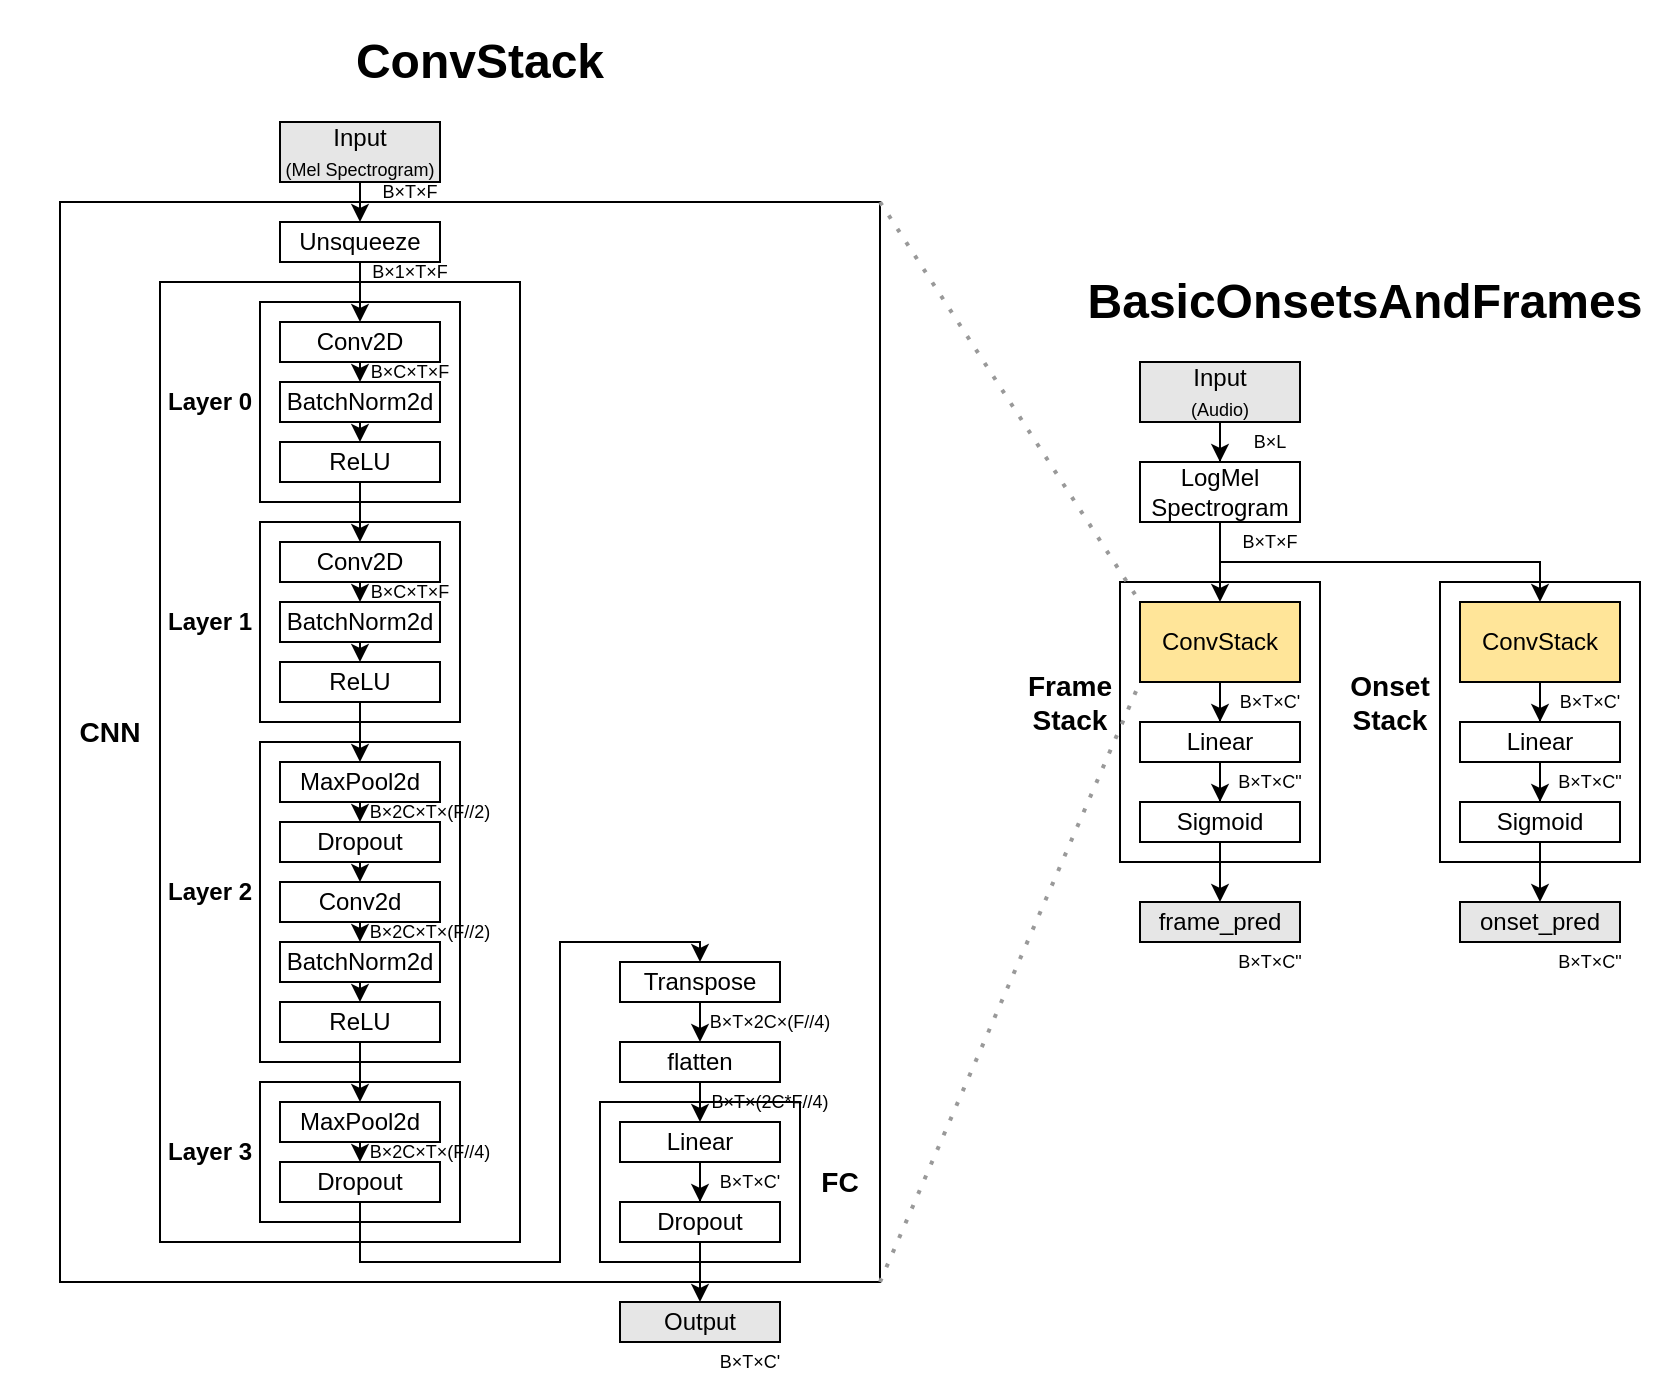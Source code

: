 <mxfile version="25.0.1">
  <diagram name="Page-1" id="Ry5E4VyP3oIoueq6zQVK">
    <mxGraphModel grid="1" page="1" gridSize="10" guides="1" tooltips="1" connect="1" arrows="1" fold="1" pageScale="1" pageWidth="827" pageHeight="1169" math="0" shadow="0">
      <root>
        <mxCell id="0" />
        <mxCell id="1" parent="0" />
        <mxCell id="FKnu9fOOEgawx1uUUJKB-1" value="" style="rounded=0;whiteSpace=wrap;html=1;align=center;fillColor=#FFFFFF;strokeColor=#000000;strokeWidth=1;glass=0;shadow=0;fontColor=#000000;" vertex="1" parent="1">
          <mxGeometry x="90" y="120" width="410" height="540" as="geometry" />
        </mxCell>
        <mxCell id="FKnu9fOOEgawx1uUUJKB-2" value="" style="rounded=0;whiteSpace=wrap;html=1;align=center;fillColor=none;fontColor=#000000;" vertex="1" parent="1">
          <mxGeometry x="140" y="160" width="180" height="480" as="geometry" />
        </mxCell>
        <mxCell id="FKnu9fOOEgawx1uUUJKB-3" value="" style="rounded=0;whiteSpace=wrap;html=1;align=center;fillColor=#FFFFFF;fontColor=#000000;" vertex="1" parent="1">
          <mxGeometry x="190" y="560" width="100" height="70" as="geometry" />
        </mxCell>
        <mxCell id="FKnu9fOOEgawx1uUUJKB-4" value="" style="rounded=0;whiteSpace=wrap;html=1;align=center;fillColor=#FFFFFF;fontColor=#000000;" vertex="1" parent="1">
          <mxGeometry x="190" y="170" width="100" height="100" as="geometry" />
        </mxCell>
        <mxCell id="FKnu9fOOEgawx1uUUJKB-5" value="Layer 0" style="text;html=1;align=center;verticalAlign=middle;whiteSpace=wrap;rounded=0;fontStyle=1;fillColor=none;fontColor=#000000;" vertex="1" parent="1">
          <mxGeometry x="140" y="205" width="50" height="30" as="geometry" />
        </mxCell>
        <mxCell id="FKnu9fOOEgawx1uUUJKB-6" style="edgeStyle=orthogonalEdgeStyle;rounded=0;orthogonalLoop=1;jettySize=auto;html=1;exitX=0.5;exitY=1;exitDx=0;exitDy=0;entryX=0.5;entryY=0;entryDx=0;entryDy=0;fillColor=none;fontColor=#000000;" edge="1" parent="1" source="FKnu9fOOEgawx1uUUJKB-7" target="FKnu9fOOEgawx1uUUJKB-9">
          <mxGeometry relative="1" as="geometry" />
        </mxCell>
        <mxCell id="FKnu9fOOEgawx1uUUJKB-7" value="Conv2D" style="rounded=0;whiteSpace=wrap;html=1;fillColor=#FFFFFF;fontColor=#000000;" vertex="1" parent="1">
          <mxGeometry x="200" y="180" width="80" height="20" as="geometry" />
        </mxCell>
        <mxCell id="FKnu9fOOEgawx1uUUJKB-8" style="edgeStyle=orthogonalEdgeStyle;rounded=0;orthogonalLoop=1;jettySize=auto;html=1;exitX=0.5;exitY=1;exitDx=0;exitDy=0;entryX=0.5;entryY=0;entryDx=0;entryDy=0;fillColor=none;fontColor=#000000;" edge="1" parent="1" source="FKnu9fOOEgawx1uUUJKB-9" target="FKnu9fOOEgawx1uUUJKB-10">
          <mxGeometry relative="1" as="geometry" />
        </mxCell>
        <mxCell id="FKnu9fOOEgawx1uUUJKB-9" value="BatchNorm2d" style="rounded=0;whiteSpace=wrap;html=1;fillColor=#FFFFFF;fontColor=#000000;" vertex="1" parent="1">
          <mxGeometry x="200" y="210" width="80" height="20" as="geometry" />
        </mxCell>
        <mxCell id="FKnu9fOOEgawx1uUUJKB-10" value="ReLU" style="rounded=0;whiteSpace=wrap;html=1;fillColor=#FFFFFF;fontColor=#000000;" vertex="1" parent="1">
          <mxGeometry x="200" y="240" width="80" height="20" as="geometry" />
        </mxCell>
        <mxCell id="FKnu9fOOEgawx1uUUJKB-11" style="edgeStyle=orthogonalEdgeStyle;rounded=0;orthogonalLoop=1;jettySize=auto;html=1;exitX=0.5;exitY=1;exitDx=0;exitDy=0;entryX=0.5;entryY=0;entryDx=0;entryDy=0;fontColor=#000000;" edge="1" parent="1" source="FKnu9fOOEgawx1uUUJKB-12" target="FKnu9fOOEgawx1uUUJKB-45">
          <mxGeometry relative="1" as="geometry" />
        </mxCell>
        <mxCell id="FKnu9fOOEgawx1uUUJKB-12" value="Input&lt;div&gt;&lt;font style=&quot;font-size: 9px;&quot;&gt;(Mel Spectrogram)&lt;/font&gt;&lt;/div&gt;" style="rounded=0;whiteSpace=wrap;html=1;fontStyle=0;fillColor=#E6E6E6;fontColor=#000000;" vertex="1" parent="1">
          <mxGeometry x="200" y="80" width="80" height="30" as="geometry" />
        </mxCell>
        <mxCell id="FKnu9fOOEgawx1uUUJKB-13" value="&lt;p&gt;&lt;font&gt;B×C&lt;span style=&quot;background-color: transparent;&quot;&gt;×&lt;/span&gt;&lt;span style=&quot;background-color: transparent;&quot;&gt;T&lt;/span&gt;&lt;span style=&quot;background-color: transparent;&quot;&gt;×&lt;/span&gt;&lt;span style=&quot;background-color: transparent;&quot;&gt;F&lt;/span&gt;&lt;/font&gt;&lt;/p&gt;" style="text;html=1;align=center;verticalAlign=middle;whiteSpace=wrap;rounded=0;fillColor=none;fontColor=#000000;fontSize=9;" vertex="1" parent="1">
          <mxGeometry x="240" y="200" width="50" height="10" as="geometry" />
        </mxCell>
        <mxCell id="FKnu9fOOEgawx1uUUJKB-15" value="" style="rounded=0;whiteSpace=wrap;html=1;align=center;fillColor=#FFFFFF;fontColor=#000000;" vertex="1" parent="1">
          <mxGeometry x="190" y="280" width="100" height="100" as="geometry" />
        </mxCell>
        <mxCell id="FKnu9fOOEgawx1uUUJKB-16" value="Layer 1" style="text;html=1;align=center;verticalAlign=middle;whiteSpace=wrap;rounded=0;fontStyle=1;fillColor=none;fontColor=#000000;" vertex="1" parent="1">
          <mxGeometry x="140" y="315" width="50" height="30" as="geometry" />
        </mxCell>
        <mxCell id="FKnu9fOOEgawx1uUUJKB-17" style="edgeStyle=orthogonalEdgeStyle;rounded=0;orthogonalLoop=1;jettySize=auto;html=1;exitX=0.5;exitY=1;exitDx=0;exitDy=0;entryX=0.5;entryY=0;entryDx=0;entryDy=0;fillColor=none;fontColor=#000000;" edge="1" parent="1" source="FKnu9fOOEgawx1uUUJKB-18" target="FKnu9fOOEgawx1uUUJKB-20">
          <mxGeometry relative="1" as="geometry" />
        </mxCell>
        <mxCell id="FKnu9fOOEgawx1uUUJKB-18" value="Conv2D" style="rounded=0;whiteSpace=wrap;html=1;fillColor=#FFFFFF;fontColor=#000000;" vertex="1" parent="1">
          <mxGeometry x="200" y="290" width="80" height="20" as="geometry" />
        </mxCell>
        <mxCell id="FKnu9fOOEgawx1uUUJKB-19" style="edgeStyle=orthogonalEdgeStyle;rounded=0;orthogonalLoop=1;jettySize=auto;html=1;exitX=0.5;exitY=1;exitDx=0;exitDy=0;entryX=0.5;entryY=0;entryDx=0;entryDy=0;fillColor=none;fontColor=#000000;" edge="1" parent="1" source="FKnu9fOOEgawx1uUUJKB-20" target="FKnu9fOOEgawx1uUUJKB-21">
          <mxGeometry relative="1" as="geometry" />
        </mxCell>
        <mxCell id="FKnu9fOOEgawx1uUUJKB-20" value="BatchNorm2d" style="rounded=0;whiteSpace=wrap;html=1;fillColor=#FFFFFF;fontColor=#000000;" vertex="1" parent="1">
          <mxGeometry x="200" y="320" width="80" height="20" as="geometry" />
        </mxCell>
        <mxCell id="FKnu9fOOEgawx1uUUJKB-21" value="ReLU" style="rounded=0;whiteSpace=wrap;html=1;fillColor=#FFFFFF;fontColor=#000000;" vertex="1" parent="1">
          <mxGeometry x="200" y="350" width="80" height="20" as="geometry" />
        </mxCell>
        <mxCell id="FKnu9fOOEgawx1uUUJKB-22" value="&lt;p&gt;&lt;font&gt;B×C&lt;span style=&quot;background-color: transparent;&quot;&gt;×&lt;/span&gt;&lt;span style=&quot;background-color: transparent;&quot;&gt;T&lt;/span&gt;&lt;span style=&quot;background-color: transparent;&quot;&gt;×&lt;/span&gt;&lt;span style=&quot;background-color: transparent;&quot;&gt;F&lt;/span&gt;&lt;/font&gt;&lt;/p&gt;" style="text;html=1;align=center;verticalAlign=middle;whiteSpace=wrap;rounded=0;fillColor=none;fontColor=#000000;fontSize=9;" vertex="1" parent="1">
          <mxGeometry x="240" y="310" width="50" height="10" as="geometry" />
        </mxCell>
        <mxCell id="FKnu9fOOEgawx1uUUJKB-24" style="edgeStyle=orthogonalEdgeStyle;rounded=0;orthogonalLoop=1;jettySize=auto;html=1;fillColor=none;fontColor=#000000;" edge="1" parent="1" source="FKnu9fOOEgawx1uUUJKB-10" target="FKnu9fOOEgawx1uUUJKB-18">
          <mxGeometry relative="1" as="geometry" />
        </mxCell>
        <mxCell id="FKnu9fOOEgawx1uUUJKB-25" value="" style="rounded=0;whiteSpace=wrap;html=1;align=center;fillColor=#FFFFFF;fontColor=#000000;" vertex="1" parent="1">
          <mxGeometry x="190" y="390" width="100" height="160" as="geometry" />
        </mxCell>
        <mxCell id="FKnu9fOOEgawx1uUUJKB-26" style="edgeStyle=orthogonalEdgeStyle;rounded=0;orthogonalLoop=1;jettySize=auto;html=1;exitX=0.5;exitY=1;exitDx=0;exitDy=0;entryX=0.5;entryY=0;entryDx=0;entryDy=0;fillColor=none;fontColor=#000000;" edge="1" parent="1" source="FKnu9fOOEgawx1uUUJKB-27" target="FKnu9fOOEgawx1uUUJKB-29">
          <mxGeometry relative="1" as="geometry" />
        </mxCell>
        <mxCell id="FKnu9fOOEgawx1uUUJKB-27" value="MaxPool2d" style="rounded=0;whiteSpace=wrap;html=1;fillColor=#FFFFFF;fontColor=#000000;" vertex="1" parent="1">
          <mxGeometry x="200" y="400" width="80" height="20" as="geometry" />
        </mxCell>
        <mxCell id="FKnu9fOOEgawx1uUUJKB-28" style="edgeStyle=orthogonalEdgeStyle;rounded=0;orthogonalLoop=1;jettySize=auto;html=1;exitX=0.5;exitY=1;exitDx=0;exitDy=0;entryX=0.5;entryY=0;entryDx=0;entryDy=0;fillColor=none;fontColor=#000000;" edge="1" parent="1" source="FKnu9fOOEgawx1uUUJKB-29" target="FKnu9fOOEgawx1uUUJKB-31">
          <mxGeometry relative="1" as="geometry" />
        </mxCell>
        <mxCell id="FKnu9fOOEgawx1uUUJKB-29" value="Dropout" style="rounded=0;whiteSpace=wrap;html=1;fillColor=#FFFFFF;fontColor=#000000;" vertex="1" parent="1">
          <mxGeometry x="200" y="430" width="80" height="20" as="geometry" />
        </mxCell>
        <mxCell id="FKnu9fOOEgawx1uUUJKB-30" style="edgeStyle=orthogonalEdgeStyle;rounded=0;orthogonalLoop=1;jettySize=auto;html=1;exitX=0.5;exitY=1;exitDx=0;exitDy=0;entryX=0.5;entryY=0;entryDx=0;entryDy=0;fillColor=none;fontColor=#000000;" edge="1" parent="1" source="FKnu9fOOEgawx1uUUJKB-31" target="FKnu9fOOEgawx1uUUJKB-35">
          <mxGeometry relative="1" as="geometry" />
        </mxCell>
        <mxCell id="FKnu9fOOEgawx1uUUJKB-31" value="Conv2d" style="rounded=0;whiteSpace=wrap;html=1;fillColor=#FFFFFF;fontColor=#000000;" vertex="1" parent="1">
          <mxGeometry x="200" y="460" width="80" height="20" as="geometry" />
        </mxCell>
        <mxCell id="FKnu9fOOEgawx1uUUJKB-32" style="edgeStyle=orthogonalEdgeStyle;rounded=0;orthogonalLoop=1;jettySize=auto;html=1;fillColor=none;fontColor=#000000;" edge="1" parent="1" source="FKnu9fOOEgawx1uUUJKB-21" target="FKnu9fOOEgawx1uUUJKB-27">
          <mxGeometry relative="1" as="geometry" />
        </mxCell>
        <mxCell id="FKnu9fOOEgawx1uUUJKB-33" value="Layer 2" style="text;html=1;align=center;verticalAlign=middle;whiteSpace=wrap;rounded=0;fontStyle=1;fillColor=none;fontColor=#000000;" vertex="1" parent="1">
          <mxGeometry x="140" y="450" width="50" height="30" as="geometry" />
        </mxCell>
        <mxCell id="FKnu9fOOEgawx1uUUJKB-34" style="edgeStyle=orthogonalEdgeStyle;rounded=0;orthogonalLoop=1;jettySize=auto;html=1;exitX=0.5;exitY=1;exitDx=0;exitDy=0;entryX=0.5;entryY=0;entryDx=0;entryDy=0;fillColor=none;fontColor=#000000;" edge="1" parent="1" source="FKnu9fOOEgawx1uUUJKB-35" target="FKnu9fOOEgawx1uUUJKB-37">
          <mxGeometry relative="1" as="geometry" />
        </mxCell>
        <mxCell id="FKnu9fOOEgawx1uUUJKB-35" value="BatchNorm2d" style="rounded=0;whiteSpace=wrap;html=1;fillColor=#FFFFFF;fontColor=#000000;" vertex="1" parent="1">
          <mxGeometry x="200" y="490" width="80" height="20" as="geometry" />
        </mxCell>
        <mxCell id="FKnu9fOOEgawx1uUUJKB-36" style="edgeStyle=orthogonalEdgeStyle;rounded=0;orthogonalLoop=1;jettySize=auto;html=1;fillColor=none;fontColor=#000000;" edge="1" parent="1" source="FKnu9fOOEgawx1uUUJKB-37" target="FKnu9fOOEgawx1uUUJKB-39">
          <mxGeometry relative="1" as="geometry" />
        </mxCell>
        <mxCell id="FKnu9fOOEgawx1uUUJKB-37" value="ReLU" style="rounded=0;whiteSpace=wrap;html=1;fillColor=#FFFFFF;fontColor=#000000;" vertex="1" parent="1">
          <mxGeometry x="200" y="520" width="80" height="20" as="geometry" />
        </mxCell>
        <mxCell id="FKnu9fOOEgawx1uUUJKB-38" style="edgeStyle=orthogonalEdgeStyle;rounded=0;orthogonalLoop=1;jettySize=auto;html=1;exitX=0.5;exitY=1;exitDx=0;exitDy=0;entryX=0.5;entryY=0;entryDx=0;entryDy=0;fillColor=none;fontColor=#000000;" edge="1" parent="1" source="FKnu9fOOEgawx1uUUJKB-39" target="FKnu9fOOEgawx1uUUJKB-41">
          <mxGeometry relative="1" as="geometry" />
        </mxCell>
        <mxCell id="FKnu9fOOEgawx1uUUJKB-39" value="MaxPool2d" style="rounded=0;whiteSpace=wrap;html=1;fillColor=#FFFFFF;fontColor=#000000;" vertex="1" parent="1">
          <mxGeometry x="200" y="570" width="80" height="20" as="geometry" />
        </mxCell>
        <mxCell id="FKnu9fOOEgawx1uUUJKB-40" style="edgeStyle=orthogonalEdgeStyle;rounded=0;orthogonalLoop=1;jettySize=auto;html=1;exitX=0.5;exitY=1;exitDx=0;exitDy=0;entryX=0.5;entryY=0;entryDx=0;entryDy=0;fillColor=none;fontColor=#000000;" edge="1" parent="1" source="FKnu9fOOEgawx1uUUJKB-41" target="FKnu9fOOEgawx1uUUJKB-56">
          <mxGeometry relative="1" as="geometry">
            <Array as="points">
              <mxPoint x="240" y="650" />
              <mxPoint x="340" y="650" />
              <mxPoint x="340" y="490" />
              <mxPoint x="410" y="490" />
            </Array>
          </mxGeometry>
        </mxCell>
        <mxCell id="FKnu9fOOEgawx1uUUJKB-41" value="Dropout" style="rounded=0;whiteSpace=wrap;html=1;fillColor=#FFFFFF;fontColor=#000000;" vertex="1" parent="1">
          <mxGeometry x="200" y="600" width="80" height="20" as="geometry" />
        </mxCell>
        <mxCell id="FKnu9fOOEgawx1uUUJKB-42" value="&lt;p&gt;&lt;font&gt;B×2C&lt;/font&gt;&lt;span style=&quot;background-color: transparent;&quot;&gt;×&lt;/span&gt;&lt;span style=&quot;background-color: transparent;&quot;&gt;T&lt;/span&gt;&lt;span style=&quot;background-color: transparent;&quot;&gt;×(&lt;/span&gt;&lt;span style=&quot;background-color: transparent;&quot;&gt;F//4)&lt;/span&gt;&lt;/p&gt;" style="text;html=1;align=center;verticalAlign=middle;whiteSpace=wrap;rounded=0;fillColor=none;fontColor=#000000;fontSize=9;" vertex="1" parent="1">
          <mxGeometry x="250" y="590" width="50" height="10" as="geometry" />
        </mxCell>
        <mxCell id="FKnu9fOOEgawx1uUUJKB-43" value="Layer 3" style="text;html=1;align=center;verticalAlign=middle;whiteSpace=wrap;rounded=0;fontStyle=1;fillColor=none;fontColor=#000000;" vertex="1" parent="1">
          <mxGeometry x="140" y="580" width="50" height="30" as="geometry" />
        </mxCell>
        <mxCell id="FKnu9fOOEgawx1uUUJKB-44" style="edgeStyle=orthogonalEdgeStyle;rounded=0;orthogonalLoop=1;jettySize=auto;html=1;fillColor=none;fontColor=#000000;" edge="1" parent="1" source="FKnu9fOOEgawx1uUUJKB-45" target="FKnu9fOOEgawx1uUUJKB-7">
          <mxGeometry relative="1" as="geometry" />
        </mxCell>
        <mxCell id="FKnu9fOOEgawx1uUUJKB-45" value="Unsqueeze" style="rounded=0;whiteSpace=wrap;html=1;fillColor=#FFFFFF;fontColor=#000000;" vertex="1" parent="1">
          <mxGeometry x="200" y="130" width="80" height="20" as="geometry" />
        </mxCell>
        <mxCell id="FKnu9fOOEgawx1uUUJKB-46" value="&lt;p&gt;&lt;font&gt;B×&lt;span style=&quot;background-color: transparent;&quot;&gt;1&lt;/span&gt;&lt;span style=&quot;background-color: transparent;&quot;&gt;×&lt;/span&gt;&lt;span style=&quot;background-color: transparent;&quot;&gt;T&lt;/span&gt;&lt;span style=&quot;background-color: transparent;&quot;&gt;×&lt;/span&gt;&lt;span style=&quot;background-color: transparent;&quot;&gt;F&lt;/span&gt;&lt;/font&gt;&lt;/p&gt;" style="text;html=1;align=center;verticalAlign=middle;whiteSpace=wrap;rounded=0;fillColor=none;fontColor=#000000;fontSize=9;" vertex="1" parent="1">
          <mxGeometry x="240" y="150" width="50" height="10" as="geometry" />
        </mxCell>
        <mxCell id="FKnu9fOOEgawx1uUUJKB-47" value="&lt;h3&gt;CNN&lt;/h3&gt;" style="text;html=1;align=center;verticalAlign=middle;whiteSpace=wrap;rounded=0;fontStyle=1;fillColor=none;fontColor=#000000;" vertex="1" parent="1">
          <mxGeometry x="90" y="370" width="50" height="30" as="geometry" />
        </mxCell>
        <mxCell id="FKnu9fOOEgawx1uUUJKB-48" value="&lt;h3&gt;FC&lt;/h3&gt;" style="text;html=1;align=center;verticalAlign=middle;whiteSpace=wrap;rounded=0;fontStyle=1;fillColor=none;fontColor=#000000;" vertex="1" parent="1">
          <mxGeometry x="460" y="595" width="40" height="30" as="geometry" />
        </mxCell>
        <mxCell id="FKnu9fOOEgawx1uUUJKB-49" value="" style="rounded=0;whiteSpace=wrap;html=1;align=center;fillColor=#FFFFFF;fontColor=#000000;" vertex="1" parent="1">
          <mxGeometry x="360" y="570" width="100" height="80" as="geometry" />
        </mxCell>
        <mxCell id="FKnu9fOOEgawx1uUUJKB-50" style="edgeStyle=orthogonalEdgeStyle;rounded=0;orthogonalLoop=1;jettySize=auto;html=1;fillColor=none;fontColor=#000000;" edge="1" parent="1" source="FKnu9fOOEgawx1uUUJKB-51" target="FKnu9fOOEgawx1uUUJKB-53">
          <mxGeometry relative="1" as="geometry" />
        </mxCell>
        <mxCell id="FKnu9fOOEgawx1uUUJKB-51" value="Linear" style="rounded=0;whiteSpace=wrap;html=1;fillColor=#FFFFFF;fontColor=#000000;" vertex="1" parent="1">
          <mxGeometry x="370" y="580" width="80" height="20" as="geometry" />
        </mxCell>
        <mxCell id="FKnu9fOOEgawx1uUUJKB-52" style="edgeStyle=orthogonalEdgeStyle;rounded=0;orthogonalLoop=1;jettySize=auto;html=1;exitX=0.5;exitY=1;exitDx=0;exitDy=0;fontColor=#000000;" edge="1" parent="1" source="FKnu9fOOEgawx1uUUJKB-53" target="FKnu9fOOEgawx1uUUJKB-66">
          <mxGeometry relative="1" as="geometry" />
        </mxCell>
        <mxCell id="FKnu9fOOEgawx1uUUJKB-53" value="Dropout" style="rounded=0;whiteSpace=wrap;html=1;fillColor=#FFFFFF;fontColor=#000000;" vertex="1" parent="1">
          <mxGeometry x="370" y="620" width="80" height="20" as="geometry" />
        </mxCell>
        <mxCell id="FKnu9fOOEgawx1uUUJKB-54" value="&lt;p&gt;&lt;font&gt;B×&lt;span style=&quot;background-color: transparent;&quot;&gt;T&lt;/span&gt;&lt;span style=&quot;background-color: transparent;&quot;&gt;×C&#39;&lt;/span&gt;&lt;/font&gt;&lt;/p&gt;" style="text;html=1;align=center;verticalAlign=middle;whiteSpace=wrap;rounded=0;fillColor=none;fontColor=#000000;fontSize=9;" vertex="1" parent="1">
          <mxGeometry x="410" y="600" width="50" height="20" as="geometry" />
        </mxCell>
        <mxCell id="FKnu9fOOEgawx1uUUJKB-55" style="edgeStyle=orthogonalEdgeStyle;rounded=0;orthogonalLoop=1;jettySize=auto;html=1;exitX=0.5;exitY=1;exitDx=0;exitDy=0;entryX=0.5;entryY=0;entryDx=0;entryDy=0;fillColor=none;fontColor=#000000;" edge="1" parent="1" source="FKnu9fOOEgawx1uUUJKB-56" target="FKnu9fOOEgawx1uUUJKB-58">
          <mxGeometry relative="1" as="geometry" />
        </mxCell>
        <mxCell id="FKnu9fOOEgawx1uUUJKB-56" value="Transpose" style="rounded=0;whiteSpace=wrap;html=1;fillColor=#FFFFFF;fontColor=#000000;" vertex="1" parent="1">
          <mxGeometry x="370" y="500" width="80" height="20" as="geometry" />
        </mxCell>
        <mxCell id="FKnu9fOOEgawx1uUUJKB-57" style="edgeStyle=orthogonalEdgeStyle;rounded=0;orthogonalLoop=1;jettySize=auto;html=1;exitX=0.5;exitY=1;exitDx=0;exitDy=0;entryX=0.5;entryY=0;entryDx=0;entryDy=0;fillColor=none;fontColor=#000000;" edge="1" parent="1" source="FKnu9fOOEgawx1uUUJKB-58" target="FKnu9fOOEgawx1uUUJKB-51">
          <mxGeometry relative="1" as="geometry" />
        </mxCell>
        <mxCell id="FKnu9fOOEgawx1uUUJKB-58" value="flatten" style="rounded=0;whiteSpace=wrap;html=1;fillColor=#FFFFFF;fontColor=#000000;" vertex="1" parent="1">
          <mxGeometry x="370" y="540" width="80" height="20" as="geometry" />
        </mxCell>
        <mxCell id="FKnu9fOOEgawx1uUUJKB-59" value="&lt;p&gt;&lt;font&gt;B×&lt;span style=&quot;background-color: transparent;&quot;&gt;T&lt;/span&gt;&lt;span style=&quot;background-color: transparent;&quot;&gt;×(2&lt;/span&gt;&lt;/font&gt;&lt;span style=&quot;background-color: transparent;&quot;&gt;C*&lt;/span&gt;&lt;span style=&quot;background-color: transparent;&quot;&gt;F//4)&lt;/span&gt;&lt;/p&gt;" style="text;html=1;align=center;verticalAlign=middle;whiteSpace=wrap;rounded=0;fillColor=none;fontColor=#000000;fontSize=9;" vertex="1" parent="1">
          <mxGeometry x="420" y="560" width="50" height="20" as="geometry" />
        </mxCell>
        <mxCell id="FKnu9fOOEgawx1uUUJKB-60" value="&lt;p&gt;&lt;font&gt;B×T&lt;span style=&quot;background-color: transparent;&quot;&gt;×2C&lt;/span&gt;&lt;/font&gt;&lt;span style=&quot;background-color: transparent;&quot;&gt;×(F//4)&lt;/span&gt;&lt;/p&gt;" style="text;html=1;align=center;verticalAlign=middle;whiteSpace=wrap;rounded=0;fillColor=none;fontColor=#000000;fontSize=9;" vertex="1" parent="1">
          <mxGeometry x="420" y="520" width="50" height="20" as="geometry" />
        </mxCell>
        <mxCell id="FKnu9fOOEgawx1uUUJKB-61" value="&lt;p&gt;&lt;font&gt;B&lt;span style=&quot;background-color: transparent;&quot;&gt;×&lt;/span&gt;&lt;span style=&quot;background-color: transparent;&quot;&gt;T&lt;/span&gt;&lt;span style=&quot;background-color: transparent;&quot;&gt;×&lt;/span&gt;&lt;span style=&quot;background-color: transparent;&quot;&gt;F&lt;/span&gt;&lt;/font&gt;&lt;/p&gt;" style="text;html=1;align=center;verticalAlign=middle;whiteSpace=wrap;rounded=0;fontColor=#000000;fontSize=9;" vertex="1" parent="1">
          <mxGeometry x="240" y="110" width="50" height="10" as="geometry" />
        </mxCell>
        <mxCell id="FKnu9fOOEgawx1uUUJKB-62" value="&lt;p&gt;&lt;font&gt;B×2C&lt;span style=&quot;background-color: transparent;&quot;&gt;×&lt;/span&gt;&lt;span style=&quot;background-color: transparent;&quot;&gt;T&lt;/span&gt;&lt;span style=&quot;background-color: transparent;&quot;&gt;×(&lt;/span&gt;&lt;span style=&quot;background-color: transparent;&quot;&gt;F//2)&lt;/span&gt;&lt;/font&gt;&lt;/p&gt;" style="text;html=1;align=center;verticalAlign=middle;whiteSpace=wrap;rounded=0;fillColor=none;fontColor=#000000;fontSize=9;" vertex="1" parent="1">
          <mxGeometry x="250" y="420" width="50" height="10" as="geometry" />
        </mxCell>
        <mxCell id="FKnu9fOOEgawx1uUUJKB-64" value="&lt;p&gt;&lt;font&gt;B×2C&lt;span style=&quot;background-color: transparent;&quot;&gt;×&lt;/span&gt;&lt;span style=&quot;background-color: transparent;&quot;&gt;T&lt;/span&gt;&lt;span style=&quot;background-color: transparent;&quot;&gt;×(&lt;/span&gt;&lt;span style=&quot;background-color: transparent;&quot;&gt;F//2)&lt;/span&gt;&lt;/font&gt;&lt;/p&gt;" style="text;html=1;align=center;verticalAlign=middle;whiteSpace=wrap;rounded=0;fillColor=none;fontColor=#000000;fontSize=9;" vertex="1" parent="1">
          <mxGeometry x="250" y="480" width="50" height="10" as="geometry" />
        </mxCell>
        <mxCell id="FKnu9fOOEgawx1uUUJKB-66" value="Output" style="rounded=0;whiteSpace=wrap;html=1;fillColor=#E6E6E6;fontColor=#000000;" vertex="1" parent="1">
          <mxGeometry x="370" y="670" width="80" height="20" as="geometry" />
        </mxCell>
        <mxCell id="FKnu9fOOEgawx1uUUJKB-67" value="&lt;h1&gt;ConvStack&lt;/h1&gt;" style="text;html=1;align=center;verticalAlign=middle;whiteSpace=wrap;rounded=0;fontStyle=1;fontColor=#000000;" vertex="1" parent="1">
          <mxGeometry x="60" y="30" width="480" height="40" as="geometry" />
        </mxCell>
        <mxCell id="FKnu9fOOEgawx1uUUJKB-68" value="&lt;h1&gt;BasicOnsetsAndFrames&lt;/h1&gt;" style="text;html=1;align=center;verticalAlign=middle;whiteSpace=wrap;rounded=0;fontStyle=1;fontColor=#000000;" vertex="1" parent="1">
          <mxGeometry x="590" y="150" width="305" height="40" as="geometry" />
        </mxCell>
        <mxCell id="FKnu9fOOEgawx1uUUJKB-69" value="" style="rounded=0;whiteSpace=wrap;html=1;align=center;fontColor=#000000;" vertex="1" parent="1">
          <mxGeometry x="780" y="310" width="100" height="140" as="geometry" />
        </mxCell>
        <mxCell id="FKnu9fOOEgawx1uUUJKB-70" style="edgeStyle=orthogonalEdgeStyle;rounded=0;orthogonalLoop=1;jettySize=auto;html=1;fontColor=#000000;" edge="1" parent="1" source="FKnu9fOOEgawx1uUUJKB-71" target="FKnu9fOOEgawx1uUUJKB-73">
          <mxGeometry relative="1" as="geometry" />
        </mxCell>
        <mxCell id="FKnu9fOOEgawx1uUUJKB-71" value="ConvStack" style="rounded=0;whiteSpace=wrap;html=1;fillColor=#FFE599;fontColor=#000000;" vertex="1" parent="1">
          <mxGeometry x="790" y="320" width="80" height="40" as="geometry" />
        </mxCell>
        <mxCell id="FKnu9fOOEgawx1uUUJKB-72" style="edgeStyle=orthogonalEdgeStyle;rounded=0;orthogonalLoop=1;jettySize=auto;html=1;entryX=0.5;entryY=0;entryDx=0;entryDy=0;fontColor=#000000;" edge="1" parent="1" source="FKnu9fOOEgawx1uUUJKB-73" target="FKnu9fOOEgawx1uUUJKB-75">
          <mxGeometry relative="1" as="geometry" />
        </mxCell>
        <mxCell id="FKnu9fOOEgawx1uUUJKB-73" value="Linear" style="rounded=0;whiteSpace=wrap;html=1;fontColor=#000000;" vertex="1" parent="1">
          <mxGeometry x="790" y="380" width="80" height="20" as="geometry" />
        </mxCell>
        <mxCell id="FKnu9fOOEgawx1uUUJKB-74" style="edgeStyle=orthogonalEdgeStyle;rounded=0;orthogonalLoop=1;jettySize=auto;html=1;fontColor=#000000;" edge="1" parent="1" source="FKnu9fOOEgawx1uUUJKB-75" target="FKnu9fOOEgawx1uUUJKB-85">
          <mxGeometry relative="1" as="geometry" />
        </mxCell>
        <mxCell id="FKnu9fOOEgawx1uUUJKB-75" value="Sigmoid" style="rounded=0;whiteSpace=wrap;html=1;fontColor=#000000;" vertex="1" parent="1">
          <mxGeometry x="790" y="420" width="80" height="20" as="geometry" />
        </mxCell>
        <mxCell id="FKnu9fOOEgawx1uUUJKB-76" style="edgeStyle=orthogonalEdgeStyle;rounded=0;orthogonalLoop=1;jettySize=auto;html=1;fontColor=#000000;" edge="1" parent="1" source="FKnu9fOOEgawx1uUUJKB-77" target="FKnu9fOOEgawx1uUUJKB-81">
          <mxGeometry relative="1" as="geometry" />
        </mxCell>
        <mxCell id="FKnu9fOOEgawx1uUUJKB-77" value="Input&lt;div&gt;&lt;font style=&quot;font-size: 9px;&quot;&gt;(Audio)&lt;/font&gt;&lt;/div&gt;" style="rounded=0;whiteSpace=wrap;html=1;fontStyle=0;fillColor=#E6E6E6;fontColor=#000000;" vertex="1" parent="1">
          <mxGeometry x="630" y="200" width="80" height="30" as="geometry" />
        </mxCell>
        <mxCell id="FKnu9fOOEgawx1uUUJKB-78" value="&lt;p&gt;&lt;font&gt;B×&lt;span style=&quot;background-color: transparent;&quot;&gt;T&lt;/span&gt;&lt;span style=&quot;background-color: transparent;&quot;&gt;×C&#39;&lt;/span&gt;&lt;/font&gt;&lt;/p&gt;" style="text;html=1;align=center;verticalAlign=middle;whiteSpace=wrap;rounded=0;fontColor=#000000;fontSize=9;" vertex="1" parent="1">
          <mxGeometry x="830" y="360" width="50" height="20" as="geometry" />
        </mxCell>
        <mxCell id="FKnu9fOOEgawx1uUUJKB-79" value="&lt;p&gt;&lt;font&gt;B&lt;span style=&quot;background-color: transparent;&quot;&gt;×&lt;/span&gt;&lt;span style=&quot;background-color: transparent;&quot;&gt;T&lt;/span&gt;&lt;span style=&quot;background-color: transparent;&quot;&gt;×C&quot;&lt;/span&gt;&lt;/font&gt;&lt;/p&gt;" style="text;html=1;align=center;verticalAlign=middle;whiteSpace=wrap;rounded=0;fontColor=#000000;fontSize=9;" vertex="1" parent="1">
          <mxGeometry x="830" y="400" width="50" height="20" as="geometry" />
        </mxCell>
        <mxCell id="FKnu9fOOEgawx1uUUJKB-80" style="edgeStyle=orthogonalEdgeStyle;rounded=0;orthogonalLoop=1;jettySize=auto;html=1;exitX=0.5;exitY=1;exitDx=0;exitDy=0;entryX=0.5;entryY=0;entryDx=0;entryDy=0;fontColor=#000000;" edge="1" parent="1" source="FKnu9fOOEgawx1uUUJKB-81" target="FKnu9fOOEgawx1uUUJKB-71">
          <mxGeometry relative="1" as="geometry" />
        </mxCell>
        <mxCell id="FKnu9fOOEgawx1uUUJKB-81" value="LogMel&lt;div&gt;Spectrogram&lt;/div&gt;" style="rounded=0;whiteSpace=wrap;html=1;fontColor=#000000;" vertex="1" parent="1">
          <mxGeometry x="630" y="250" width="80" height="30" as="geometry" />
        </mxCell>
        <mxCell id="FKnu9fOOEgawx1uUUJKB-82" value="&lt;p&gt;&lt;font&gt;B&lt;span style=&quot;background-color: transparent;&quot;&gt;×&lt;/span&gt;&lt;span style=&quot;background-color: transparent;&quot;&gt;T&lt;/span&gt;&lt;span style=&quot;background-color: transparent;&quot;&gt;×&lt;/span&gt;&lt;span style=&quot;background-color: transparent;&quot;&gt;F&lt;/span&gt;&lt;/font&gt;&lt;/p&gt;" style="text;html=1;align=center;verticalAlign=middle;whiteSpace=wrap;rounded=0;fontColor=#000000;fontSize=9;" vertex="1" parent="1">
          <mxGeometry x="670" y="280" width="50" height="20" as="geometry" />
        </mxCell>
        <mxCell id="FKnu9fOOEgawx1uUUJKB-83" value="&lt;h3&gt;Onset Stack&lt;/h3&gt;" style="text;html=1;align=center;verticalAlign=middle;whiteSpace=wrap;rounded=0;fontStyle=1;fontColor=#000000;" vertex="1" parent="1">
          <mxGeometry x="730" y="350" width="50" height="40" as="geometry" />
        </mxCell>
        <mxCell id="FKnu9fOOEgawx1uUUJKB-84" value="&lt;p&gt;&lt;font&gt;B×L&lt;/font&gt;&lt;/p&gt;" style="text;html=1;align=center;verticalAlign=middle;whiteSpace=wrap;rounded=0;fontColor=#000000;fontSize=9;" vertex="1" parent="1">
          <mxGeometry x="670" y="230" width="50" height="20" as="geometry" />
        </mxCell>
        <mxCell id="FKnu9fOOEgawx1uUUJKB-85" value="onset_pred" style="rounded=0;whiteSpace=wrap;html=1;fillColor=#E6E6E6;fontColor=#000000;" vertex="1" parent="1">
          <mxGeometry x="790" y="470" width="80" height="20" as="geometry" />
        </mxCell>
        <mxCell id="FKnu9fOOEgawx1uUUJKB-86" value="&lt;h3&gt;Frame Stack&lt;/h3&gt;" style="text;html=1;align=center;verticalAlign=middle;whiteSpace=wrap;rounded=0;fontStyle=1;fontColor=#000000;" vertex="1" parent="1">
          <mxGeometry x="570" y="350" width="50" height="40" as="geometry" />
        </mxCell>
        <mxCell id="FKnu9fOOEgawx1uUUJKB-87" value="" style="rounded=0;whiteSpace=wrap;html=1;align=center;fontColor=#000000;" vertex="1" parent="1">
          <mxGeometry x="620" y="310" width="100" height="140" as="geometry" />
        </mxCell>
        <mxCell id="FKnu9fOOEgawx1uUUJKB-88" value="" style="edgeStyle=orthogonalEdgeStyle;rounded=0;orthogonalLoop=1;jettySize=auto;html=1;entryX=0.5;entryY=0;entryDx=0;entryDy=0;fontColor=#000000;" edge="1" parent="1" source="FKnu9fOOEgawx1uUUJKB-89" target="FKnu9fOOEgawx1uUUJKB-91">
          <mxGeometry relative="1" as="geometry" />
        </mxCell>
        <mxCell id="FKnu9fOOEgawx1uUUJKB-89" value="ConvStack" style="rounded=0;whiteSpace=wrap;html=1;fillColor=#FFE599;fontColor=#000000;" vertex="1" parent="1">
          <mxGeometry x="630" y="320" width="80" height="40" as="geometry" />
        </mxCell>
        <mxCell id="FKnu9fOOEgawx1uUUJKB-90" style="edgeStyle=orthogonalEdgeStyle;rounded=0;orthogonalLoop=1;jettySize=auto;html=1;entryX=0.5;entryY=0;entryDx=0;entryDy=0;fontColor=#000000;" edge="1" parent="1" source="FKnu9fOOEgawx1uUUJKB-91" target="FKnu9fOOEgawx1uUUJKB-93">
          <mxGeometry relative="1" as="geometry" />
        </mxCell>
        <mxCell id="FKnu9fOOEgawx1uUUJKB-91" value="Linear" style="rounded=0;whiteSpace=wrap;html=1;fontColor=#000000;" vertex="1" parent="1">
          <mxGeometry x="630" y="380" width="80" height="20" as="geometry" />
        </mxCell>
        <mxCell id="FKnu9fOOEgawx1uUUJKB-92" style="edgeStyle=orthogonalEdgeStyle;rounded=0;orthogonalLoop=1;jettySize=auto;html=1;fontColor=#000000;" edge="1" parent="1" source="FKnu9fOOEgawx1uUUJKB-93" target="FKnu9fOOEgawx1uUUJKB-96">
          <mxGeometry relative="1" as="geometry" />
        </mxCell>
        <mxCell id="FKnu9fOOEgawx1uUUJKB-93" value="Sigmoid" style="rounded=0;whiteSpace=wrap;html=1;fontColor=#000000;" vertex="1" parent="1">
          <mxGeometry x="630" y="420" width="80" height="20" as="geometry" />
        </mxCell>
        <mxCell id="FKnu9fOOEgawx1uUUJKB-94" value="&lt;p&gt;&lt;font&gt;B×&lt;span style=&quot;background-color: transparent;&quot;&gt;T&lt;/span&gt;&lt;span style=&quot;background-color: transparent;&quot;&gt;×C&#39;&lt;/span&gt;&lt;/font&gt;&lt;/p&gt;" style="text;html=1;align=center;verticalAlign=middle;whiteSpace=wrap;rounded=0;fontColor=#000000;fontSize=9;" vertex="1" parent="1">
          <mxGeometry x="670" y="360" width="50" height="20" as="geometry" />
        </mxCell>
        <mxCell id="FKnu9fOOEgawx1uUUJKB-95" value="&lt;p&gt;&lt;font&gt;B×&lt;span style=&quot;background-color: transparent;&quot;&gt;T&lt;/span&gt;&lt;span style=&quot;background-color: transparent;&quot;&gt;×C&quot;&lt;/span&gt;&lt;/font&gt;&lt;/p&gt;" style="text;html=1;align=center;verticalAlign=middle;whiteSpace=wrap;rounded=0;fontColor=#000000;fontSize=9;" vertex="1" parent="1">
          <mxGeometry x="670" y="400" width="50" height="20" as="geometry" />
        </mxCell>
        <mxCell id="FKnu9fOOEgawx1uUUJKB-96" value="frame_pred" style="rounded=0;whiteSpace=wrap;html=1;fillColor=#E6E6E6;fontColor=#000000;" vertex="1" parent="1">
          <mxGeometry x="630" y="470" width="80" height="20" as="geometry" />
        </mxCell>
        <mxCell id="FKnu9fOOEgawx1uUUJKB-97" style="edgeStyle=orthogonalEdgeStyle;rounded=0;orthogonalLoop=1;jettySize=auto;html=1;fontColor=#000000;" edge="1" parent="1" source="FKnu9fOOEgawx1uUUJKB-81" target="FKnu9fOOEgawx1uUUJKB-89">
          <mxGeometry relative="1" as="geometry">
            <Array as="points">
              <mxPoint x="670" y="310" />
              <mxPoint x="670" y="310" />
            </Array>
          </mxGeometry>
        </mxCell>
        <mxCell id="FKnu9fOOEgawx1uUUJKB-98" value="" style="endArrow=none;dashed=1;html=1;dashPattern=1 3;strokeWidth=2;rounded=0;exitX=1;exitY=1;exitDx=0;exitDy=0;entryX=0;entryY=1;entryDx=0;entryDy=0;strokeColor=#999999;fontColor=#000000;" edge="1" parent="1" source="FKnu9fOOEgawx1uUUJKB-1" target="FKnu9fOOEgawx1uUUJKB-89">
          <mxGeometry width="50" height="50" relative="1" as="geometry">
            <mxPoint x="530" y="480" as="sourcePoint" />
            <mxPoint x="660" y="680" as="targetPoint" />
          </mxGeometry>
        </mxCell>
        <mxCell id="FKnu9fOOEgawx1uUUJKB-99" value="" style="endArrow=none;dashed=1;html=1;dashPattern=1 3;strokeWidth=2;rounded=0;exitX=1;exitY=0;exitDx=0;exitDy=0;entryX=0;entryY=0;entryDx=0;entryDy=0;strokeColor=#999999;fontColor=#000000;" edge="1" parent="1" source="FKnu9fOOEgawx1uUUJKB-1" target="FKnu9fOOEgawx1uUUJKB-89">
          <mxGeometry width="50" height="50" relative="1" as="geometry">
            <mxPoint x="620" y="360" as="sourcePoint" />
            <mxPoint x="670" y="310" as="targetPoint" />
          </mxGeometry>
        </mxCell>
        <mxCell id="FKnu9fOOEgawx1uUUJKB-100" value="&lt;p&gt;&lt;font&gt;B×&lt;span style=&quot;background-color: transparent;&quot;&gt;T&lt;/span&gt;&lt;span style=&quot;background-color: transparent;&quot;&gt;×C&quot;&lt;/span&gt;&lt;/font&gt;&lt;/p&gt;" style="text;html=1;align=center;verticalAlign=middle;whiteSpace=wrap;rounded=0;fontColor=#000000;fontSize=9;" vertex="1" parent="1">
          <mxGeometry x="670" y="490" width="50" height="20" as="geometry" />
        </mxCell>
        <mxCell id="FKnu9fOOEgawx1uUUJKB-101" value="&lt;p&gt;&lt;font&gt;B×&lt;span style=&quot;background-color: transparent;&quot;&gt;T&lt;/span&gt;&lt;span style=&quot;background-color: transparent;&quot;&gt;×C&quot;&lt;/span&gt;&lt;/font&gt;&lt;/p&gt;" style="text;html=1;align=center;verticalAlign=middle;whiteSpace=wrap;rounded=0;fontColor=#000000;fontSize=9;" vertex="1" parent="1">
          <mxGeometry x="830" y="490" width="50" height="20" as="geometry" />
        </mxCell>
        <mxCell id="FKnu9fOOEgawx1uUUJKB-105" value="&lt;p&gt;&lt;font&gt;B×&lt;span style=&quot;background-color: transparent;&quot;&gt;T&lt;/span&gt;&lt;span style=&quot;background-color: transparent;&quot;&gt;×C&#39;&lt;/span&gt;&lt;/font&gt;&lt;/p&gt;" style="text;html=1;align=center;verticalAlign=middle;whiteSpace=wrap;rounded=0;fillColor=none;fontColor=#000000;fontSize=9;" vertex="1" parent="1">
          <mxGeometry x="410" y="690" width="50" height="20" as="geometry" />
        </mxCell>
      </root>
    </mxGraphModel>
  </diagram>
</mxfile>
